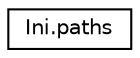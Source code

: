 digraph "Иерархия классов. Графический вид."
{
 // LATEX_PDF_SIZE
  edge [fontname="Helvetica",fontsize="10",labelfontname="Helvetica",labelfontsize="10"];
  node [fontname="Helvetica",fontsize="10",shape=record];
  rankdir="LR";
  Node0 [label="Ini.paths",height=0.2,width=0.4,color="black", fillcolor="white", style="filled",URL="$da/df7/classini__files__dir_1_1_ini_1_1paths.html",tooltip=" "];
}
